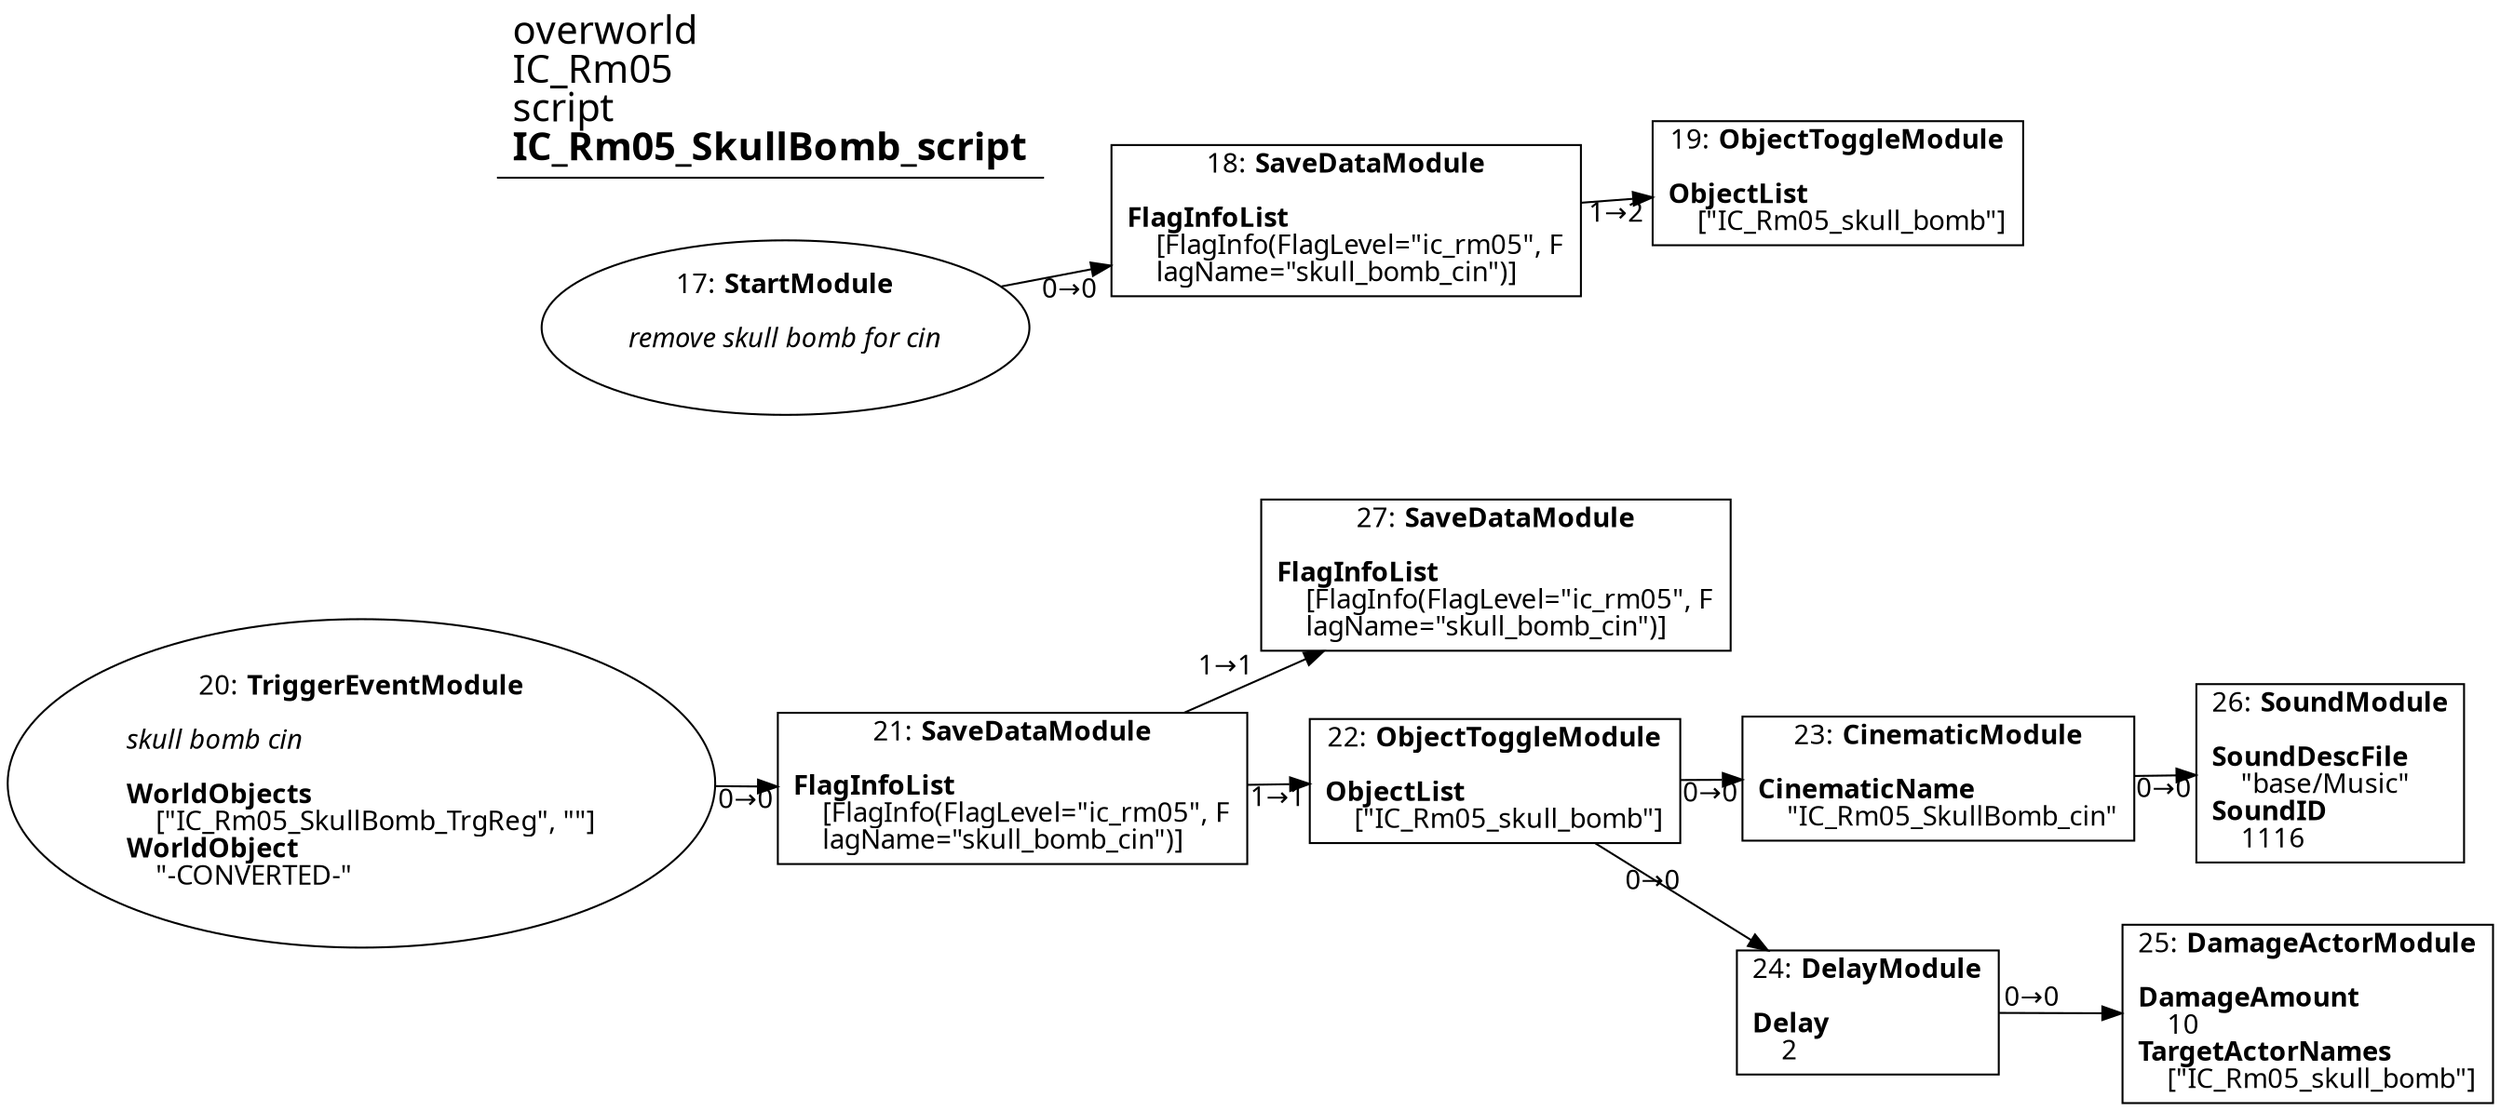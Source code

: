 digraph {
    layout = fdp;
    overlap = prism;
    sep = "+16";
    splines = spline;

    node [ shape = box ];

    graph [ fontname = "Segoe UI" ];
    node [ fontname = "Segoe UI" ];
    edge [ fontname = "Segoe UI" ];

    17 [ label = <17: <b>StartModule</b><br/><br/><i>remove skull bomb for cin<br align="left"/></i><br align="left"/>> ];
    17 [ shape = oval ]
    17 [ pos = "0.106000006,-0.041!" ];
    17 -> 18 [ label = "0→0" ];

    18 [ label = <18: <b>SaveDataModule</b><br/><br/><b>FlagInfoList</b><br align="left"/>    [FlagInfo(FlagLevel=&quot;ic_rm05&quot;, F<br align="left"/>    lagName=&quot;skull_bomb_cin&quot;)]<br align="left"/>> ];
    18 [ pos = "0.31100002,-0.041!" ];
    18 -> 19 [ label = "1→2" ];

    19 [ label = <19: <b>ObjectToggleModule</b><br/><br/><b>ObjectList</b><br align="left"/>    [&quot;IC_Rm05_skull_bomb&quot;]<br align="left"/>> ];
    19 [ pos = "0.546,-0.018000001!" ];

    20 [ label = <20: <b>TriggerEventModule</b><br/><br/><i>skull bomb cin<br align="left"/></i><br align="left"/><b>WorldObjects</b><br align="left"/>    [&quot;IC_Rm05_SkullBomb_TrgReg&quot;, &quot;&quot;]<br align="left"/><b>WorldObject</b><br align="left"/>    &quot;-CONVERTED-&quot;<br align="left"/>> ];
    20 [ shape = oval ]
    20 [ pos = "0.11000001,-0.41500002!" ];
    20 -> 21 [ label = "0→0" ];

    21 [ label = <21: <b>SaveDataModule</b><br/><br/><b>FlagInfoList</b><br align="left"/>    [FlagInfo(FlagLevel=&quot;ic_rm05&quot;, F<br align="left"/>    lagName=&quot;skull_bomb_cin&quot;)]<br align="left"/>> ];
    21 [ pos = "0.377,-0.41500002!" ];
    21 -> 22 [ label = "1→1" ];
    21 -> 27 [ label = "1→1" ];

    22 [ label = <22: <b>ObjectToggleModule</b><br/><br/><b>ObjectList</b><br align="left"/>    [&quot;IC_Rm05_skull_bomb&quot;]<br align="left"/>> ];
    22 [ pos = "0.61800003,-0.41500002!" ];
    22 -> 23 [ label = "0→0" ];
    22 -> 24 [ label = "0→0" ];

    23 [ label = <23: <b>CinematicModule</b><br/><br/><b>CinematicName</b><br align="left"/>    &quot;IC_Rm05_SkullBomb_cin&quot;<br align="left"/>> ];
    23 [ pos = "0.87000006,-0.41500002!" ];
    23 -> 26 [ label = "0→0" ];

    24 [ label = <24: <b>DelayModule</b><br/><br/><b>Delay</b><br align="left"/>    2<br align="left"/>> ];
    24 [ pos = "0.87000006,-0.57100004!" ];
    24 -> 25 [ label = "0→0" ];

    25 [ label = <25: <b>DamageActorModule</b><br/><br/><b>DamageAmount</b><br align="left"/>    10<br align="left"/><b>TargetActorNames</b><br align="left"/>    [&quot;IC_Rm05_skull_bomb&quot;]<br align="left"/>> ];
    25 [ pos = "1.0780001,-0.57100004!" ];

    26 [ label = <26: <b>SoundModule</b><br/><br/><b>SoundDescFile</b><br align="left"/>    &quot;base/Music&quot;<br align="left"/><b>SoundID</b><br align="left"/>    1116<br align="left"/>> ];
    26 [ pos = "1.082,-0.41500002!" ];

    27 [ label = <27: <b>SaveDataModule</b><br/><br/><b>FlagInfoList</b><br align="left"/>    [FlagInfo(FlagLevel=&quot;ic_rm05&quot;, F<br align="left"/>    lagName=&quot;skull_bomb_cin&quot;)]<br align="left"/>> ];
    27 [ pos = "0.61800003,-0.284!" ];

    title [ pos = "0.105000004,-0.017!" ];
    title [ shape = underline ];
    title [ label = <<font point-size="20">overworld<br align="left"/>IC_Rm05<br align="left"/>script<br align="left"/><b>IC_Rm05_SkullBomb_script</b><br align="left"/></font>> ];
}
